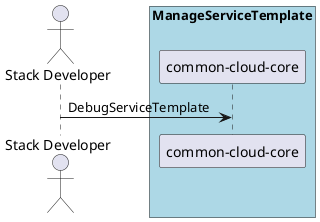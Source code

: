 @startuml
Actor "Stack Developer" as A

box "ManageServiceTemplate" #lightblue
participant "common-cloud-core" as S
A -> S : DebugServiceTemplate
end box

@enduml
